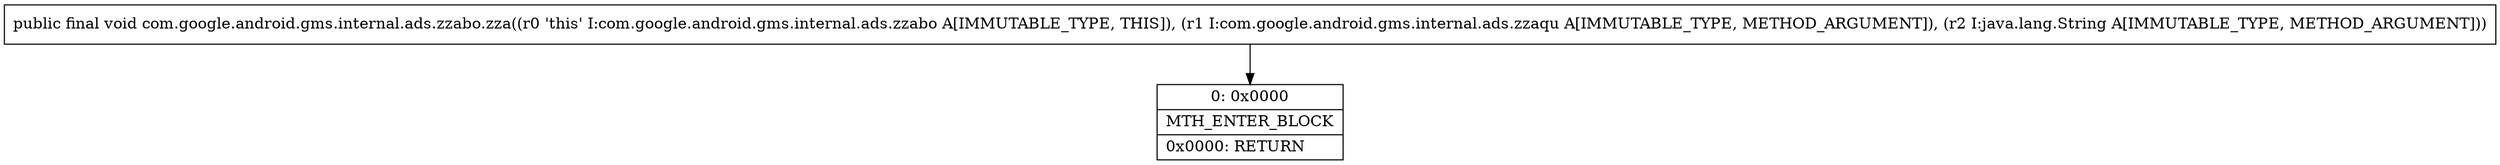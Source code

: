 digraph "CFG forcom.google.android.gms.internal.ads.zzabo.zza(Lcom\/google\/android\/gms\/internal\/ads\/zzaqu;Ljava\/lang\/String;)V" {
Node_0 [shape=record,label="{0\:\ 0x0000|MTH_ENTER_BLOCK\l|0x0000: RETURN   \l}"];
MethodNode[shape=record,label="{public final void com.google.android.gms.internal.ads.zzabo.zza((r0 'this' I:com.google.android.gms.internal.ads.zzabo A[IMMUTABLE_TYPE, THIS]), (r1 I:com.google.android.gms.internal.ads.zzaqu A[IMMUTABLE_TYPE, METHOD_ARGUMENT]), (r2 I:java.lang.String A[IMMUTABLE_TYPE, METHOD_ARGUMENT])) }"];
MethodNode -> Node_0;
}

